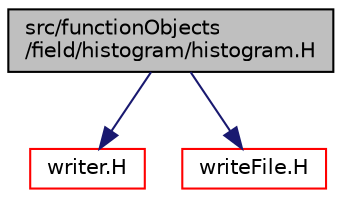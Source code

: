 digraph "src/functionObjects/field/histogram/histogram.H"
{
  bgcolor="transparent";
  edge [fontname="Helvetica",fontsize="10",labelfontname="Helvetica",labelfontsize="10"];
  node [fontname="Helvetica",fontsize="10",shape=record];
  Node1 [label="src/functionObjects\l/field/histogram/histogram.H",height=0.2,width=0.4,color="black", fillcolor="grey75", style="filled", fontcolor="black"];
  Node1 -> Node2 [color="midnightblue",fontsize="10",style="solid",fontname="Helvetica"];
  Node2 [label="writer.H",height=0.2,width=0.4,color="red",URL="$a05166.html"];
  Node1 -> Node3 [color="midnightblue",fontsize="10",style="solid",fontname="Helvetica"];
  Node3 [label="writeFile.H",height=0.2,width=0.4,color="red",URL="$a08070.html"];
}
